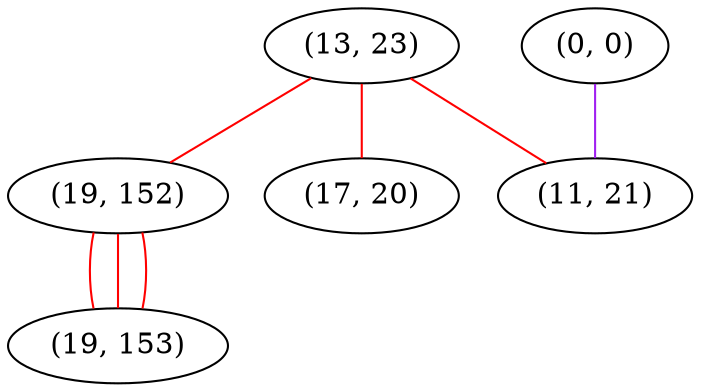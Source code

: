 graph "" {
"(13, 23)";
"(0, 0)";
"(19, 152)";
"(19, 153)";
"(17, 20)";
"(11, 21)";
"(13, 23)" -- "(19, 152)"  [color=red, key=0, weight=1];
"(13, 23)" -- "(17, 20)"  [color=red, key=0, weight=1];
"(13, 23)" -- "(11, 21)"  [color=red, key=0, weight=1];
"(0, 0)" -- "(11, 21)"  [color=purple, key=0, weight=4];
"(19, 152)" -- "(19, 153)"  [color=red, key=0, weight=1];
"(19, 152)" -- "(19, 153)"  [color=red, key=1, weight=1];
"(19, 152)" -- "(19, 153)"  [color=red, key=2, weight=1];
}
